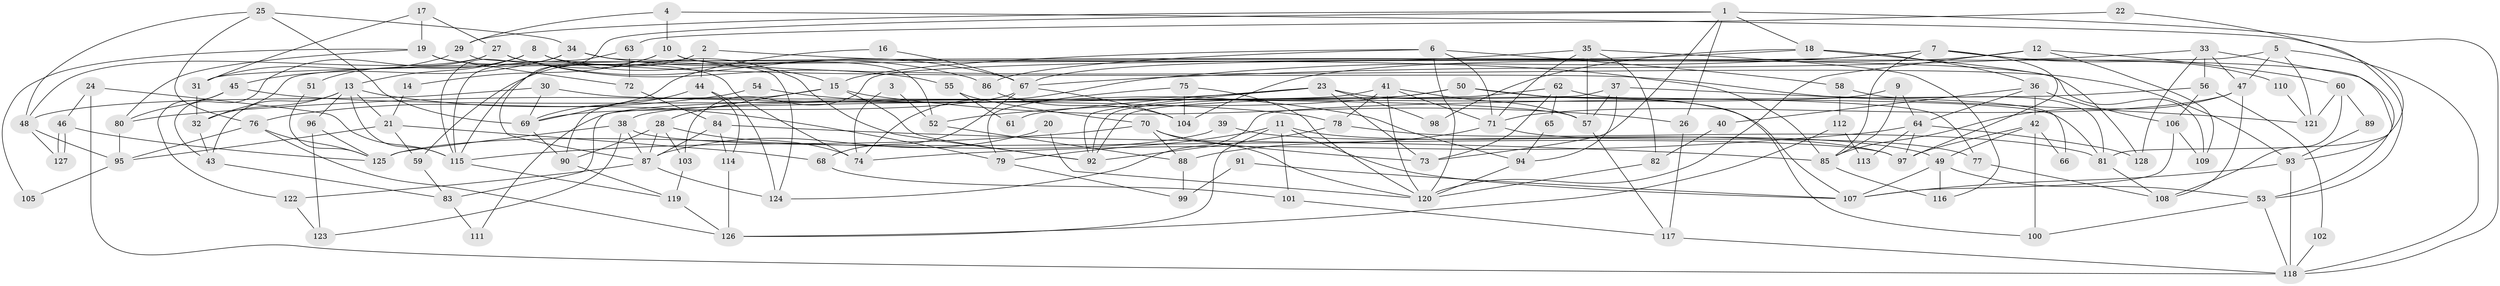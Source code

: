 // Generated by graph-tools (version 1.1) at 2025/02/03/09/25 03:02:07]
// undirected, 128 vertices, 256 edges
graph export_dot {
graph [start="1"]
  node [color=gray90,style=filled];
  1;
  2;
  3;
  4;
  5;
  6;
  7;
  8;
  9;
  10;
  11;
  12;
  13;
  14;
  15;
  16;
  17;
  18;
  19;
  20;
  21;
  22;
  23;
  24;
  25;
  26;
  27;
  28;
  29;
  30;
  31;
  32;
  33;
  34;
  35;
  36;
  37;
  38;
  39;
  40;
  41;
  42;
  43;
  44;
  45;
  46;
  47;
  48;
  49;
  50;
  51;
  52;
  53;
  54;
  55;
  56;
  57;
  58;
  59;
  60;
  61;
  62;
  63;
  64;
  65;
  66;
  67;
  68;
  69;
  70;
  71;
  72;
  73;
  74;
  75;
  76;
  77;
  78;
  79;
  80;
  81;
  82;
  83;
  84;
  85;
  86;
  87;
  88;
  89;
  90;
  91;
  92;
  93;
  94;
  95;
  96;
  97;
  98;
  99;
  100;
  101;
  102;
  103;
  104;
  105;
  106;
  107;
  108;
  109;
  110;
  111;
  112;
  113;
  114;
  115;
  116;
  117;
  118;
  119;
  120;
  121;
  122;
  123;
  124;
  125;
  126;
  127;
  128;
  1 -- 118;
  1 -- 18;
  1 -- 26;
  1 -- 29;
  1 -- 73;
  1 -- 87;
  2 -- 85;
  2 -- 44;
  2 -- 59;
  3 -- 52;
  3 -- 74;
  4 -- 29;
  4 -- 10;
  4 -- 53;
  5 -- 47;
  5 -- 118;
  5 -- 103;
  5 -- 121;
  6 -- 71;
  6 -- 86;
  6 -- 15;
  6 -- 58;
  6 -- 120;
  7 -- 97;
  7 -- 53;
  7 -- 31;
  7 -- 74;
  7 -- 85;
  7 -- 110;
  8 -- 15;
  8 -- 13;
  8 -- 51;
  8 -- 66;
  9 -- 85;
  9 -- 64;
  9 -- 38;
  10 -- 115;
  10 -- 93;
  10 -- 14;
  10 -- 52;
  11 -- 101;
  11 -- 126;
  11 -- 49;
  11 -- 79;
  11 -- 107;
  12 -- 120;
  12 -- 109;
  12 -- 60;
  12 -- 104;
  13 -- 79;
  13 -- 21;
  13 -- 32;
  13 -- 43;
  13 -- 96;
  13 -- 115;
  14 -- 21;
  15 -- 26;
  15 -- 28;
  15 -- 90;
  15 -- 92;
  16 -- 69;
  16 -- 67;
  17 -- 27;
  17 -- 31;
  17 -- 19;
  18 -- 32;
  18 -- 36;
  18 -- 98;
  18 -- 128;
  19 -- 74;
  19 -- 72;
  19 -- 80;
  19 -- 105;
  20 -- 87;
  20 -- 120;
  21 -- 95;
  21 -- 59;
  21 -- 68;
  22 -- 63;
  22 -- 81;
  23 -- 73;
  23 -- 107;
  23 -- 61;
  23 -- 80;
  23 -- 92;
  23 -- 98;
  24 -- 115;
  24 -- 46;
  24 -- 118;
  25 -- 76;
  25 -- 69;
  25 -- 34;
  25 -- 48;
  26 -- 117;
  27 -- 48;
  27 -- 92;
  27 -- 43;
  27 -- 55;
  27 -- 86;
  28 -- 74;
  28 -- 87;
  28 -- 90;
  28 -- 103;
  29 -- 31;
  29 -- 124;
  30 -- 57;
  30 -- 69;
  30 -- 48;
  31 -- 32;
  32 -- 43;
  33 -- 47;
  33 -- 67;
  33 -- 56;
  33 -- 93;
  33 -- 128;
  34 -- 115;
  34 -- 45;
  34 -- 67;
  34 -- 109;
  35 -- 71;
  35 -- 67;
  35 -- 57;
  35 -- 82;
  35 -- 116;
  36 -- 106;
  36 -- 42;
  36 -- 40;
  36 -- 64;
  37 -- 121;
  37 -- 57;
  37 -- 83;
  37 -- 94;
  38 -- 87;
  38 -- 97;
  38 -- 123;
  38 -- 125;
  39 -- 97;
  39 -- 125;
  40 -- 82;
  41 -- 71;
  41 -- 78;
  41 -- 57;
  41 -- 111;
  41 -- 120;
  42 -- 49;
  42 -- 97;
  42 -- 66;
  42 -- 100;
  43 -- 83;
  44 -- 124;
  44 -- 114;
  44 -- 69;
  45 -- 80;
  45 -- 78;
  45 -- 122;
  46 -- 127;
  46 -- 127;
  46 -- 125;
  47 -- 71;
  47 -- 85;
  47 -- 108;
  48 -- 95;
  48 -- 127;
  49 -- 53;
  49 -- 107;
  49 -- 116;
  50 -- 100;
  50 -- 92;
  50 -- 52;
  50 -- 77;
  51 -- 125;
  52 -- 88;
  53 -- 118;
  53 -- 100;
  54 -- 94;
  54 -- 76;
  55 -- 70;
  55 -- 61;
  56 -- 124;
  56 -- 102;
  56 -- 106;
  57 -- 117;
  58 -- 81;
  58 -- 112;
  59 -- 83;
  60 -- 108;
  60 -- 89;
  60 -- 121;
  62 -- 73;
  62 -- 92;
  62 -- 65;
  62 -- 81;
  63 -- 72;
  63 -- 115;
  64 -- 128;
  64 -- 74;
  64 -- 97;
  64 -- 113;
  65 -- 94;
  67 -- 69;
  67 -- 68;
  67 -- 104;
  68 -- 101;
  69 -- 90;
  70 -- 120;
  70 -- 115;
  70 -- 73;
  70 -- 88;
  71 -- 77;
  71 -- 88;
  72 -- 84;
  75 -- 120;
  75 -- 104;
  75 -- 79;
  76 -- 95;
  76 -- 125;
  76 -- 126;
  77 -- 108;
  78 -- 92;
  78 -- 81;
  79 -- 99;
  80 -- 95;
  81 -- 108;
  82 -- 120;
  83 -- 111;
  84 -- 85;
  84 -- 87;
  84 -- 114;
  85 -- 116;
  86 -- 104;
  87 -- 122;
  87 -- 124;
  88 -- 99;
  89 -- 93;
  90 -- 119;
  91 -- 99;
  91 -- 107;
  93 -- 107;
  93 -- 118;
  94 -- 120;
  95 -- 105;
  96 -- 123;
  96 -- 125;
  101 -- 117;
  102 -- 118;
  103 -- 119;
  106 -- 107;
  106 -- 109;
  110 -- 121;
  112 -- 126;
  112 -- 113;
  114 -- 126;
  115 -- 119;
  117 -- 118;
  119 -- 126;
  122 -- 123;
}
